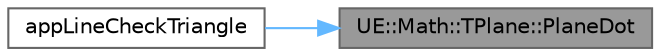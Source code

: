 digraph "UE::Math::TPlane::PlaneDot"
{
 // INTERACTIVE_SVG=YES
 // LATEX_PDF_SIZE
  bgcolor="transparent";
  edge [fontname=Helvetica,fontsize=10,labelfontname=Helvetica,labelfontsize=10];
  node [fontname=Helvetica,fontsize=10,shape=box,height=0.2,width=0.4];
  rankdir="RL";
  Node1 [id="Node000001",label="UE::Math::TPlane::PlaneDot",height=0.2,width=0.4,color="gray40", fillcolor="grey60", style="filled", fontcolor="black",tooltip="Calculates distance between plane and a point."];
  Node1 -> Node2 [id="edge1_Node000001_Node000002",dir="back",color="steelblue1",style="solid",tooltip=" "];
  Node2 [id="Node000002",label="appLineCheckTriangle",height=0.2,width=0.4,color="grey40", fillcolor="white", style="filled",URL="$d4/de9/kDOP_8h.html#af21e91189f52689ad362ac7c560b7292",tooltip="Line vs triangle intersection test."];
}
